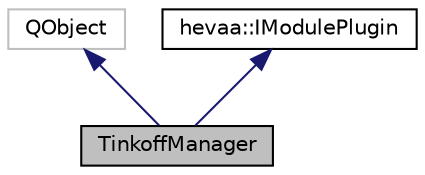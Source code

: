 digraph "TinkoffManager"
{
 // LATEX_PDF_SIZE
  edge [fontname="Helvetica",fontsize="10",labelfontname="Helvetica",labelfontsize="10"];
  node [fontname="Helvetica",fontsize="10",shape=record];
  Node1 [label="TinkoffManager",height=0.2,width=0.4,color="black", fillcolor="grey75", style="filled", fontcolor="black",tooltip="Менеджер Тинькофф Инвестиций"];
  Node2 -> Node1 [dir="back",color="midnightblue",fontsize="10",style="solid",fontname="Helvetica"];
  Node2 [label="QObject",height=0.2,width=0.4,color="grey75", fillcolor="white", style="filled",tooltip=" "];
  Node3 -> Node1 [dir="back",color="midnightblue",fontsize="10",style="solid",fontname="Helvetica"];
  Node3 [label="hevaa::IModulePlugin",height=0.2,width=0.4,color="black", fillcolor="white", style="filled",URL="$classhevaa_1_1_i_module_plugin.html",tooltip=" "];
}
